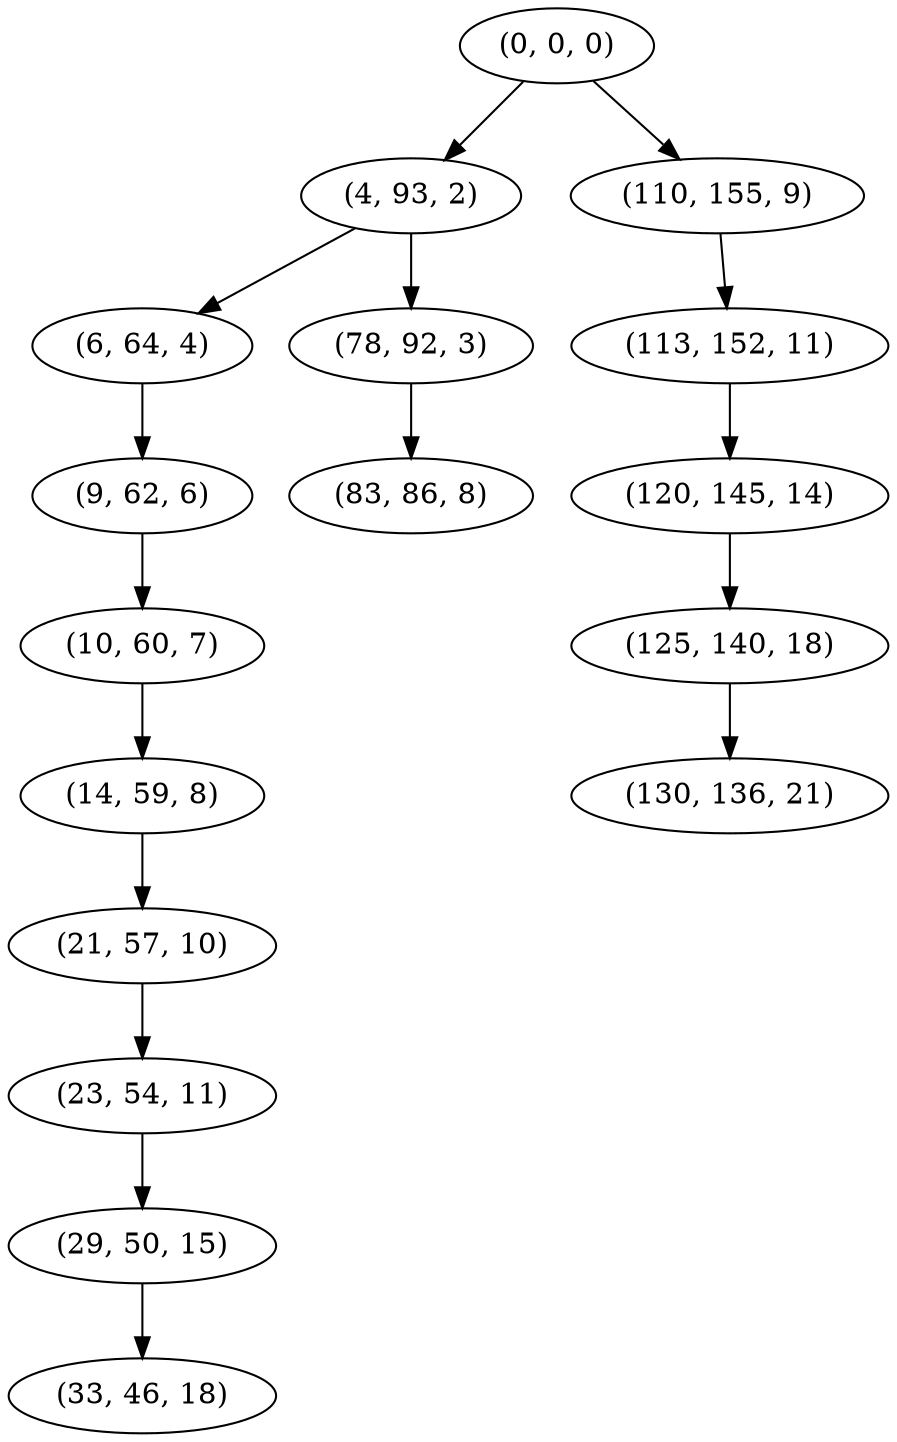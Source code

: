 digraph tree {
    "(0, 0, 0)";
    "(4, 93, 2)";
    "(6, 64, 4)";
    "(9, 62, 6)";
    "(10, 60, 7)";
    "(14, 59, 8)";
    "(21, 57, 10)";
    "(23, 54, 11)";
    "(29, 50, 15)";
    "(33, 46, 18)";
    "(78, 92, 3)";
    "(83, 86, 8)";
    "(110, 155, 9)";
    "(113, 152, 11)";
    "(120, 145, 14)";
    "(125, 140, 18)";
    "(130, 136, 21)";
    "(0, 0, 0)" -> "(4, 93, 2)";
    "(0, 0, 0)" -> "(110, 155, 9)";
    "(4, 93, 2)" -> "(6, 64, 4)";
    "(4, 93, 2)" -> "(78, 92, 3)";
    "(6, 64, 4)" -> "(9, 62, 6)";
    "(9, 62, 6)" -> "(10, 60, 7)";
    "(10, 60, 7)" -> "(14, 59, 8)";
    "(14, 59, 8)" -> "(21, 57, 10)";
    "(21, 57, 10)" -> "(23, 54, 11)";
    "(23, 54, 11)" -> "(29, 50, 15)";
    "(29, 50, 15)" -> "(33, 46, 18)";
    "(78, 92, 3)" -> "(83, 86, 8)";
    "(110, 155, 9)" -> "(113, 152, 11)";
    "(113, 152, 11)" -> "(120, 145, 14)";
    "(120, 145, 14)" -> "(125, 140, 18)";
    "(125, 140, 18)" -> "(130, 136, 21)";
}
